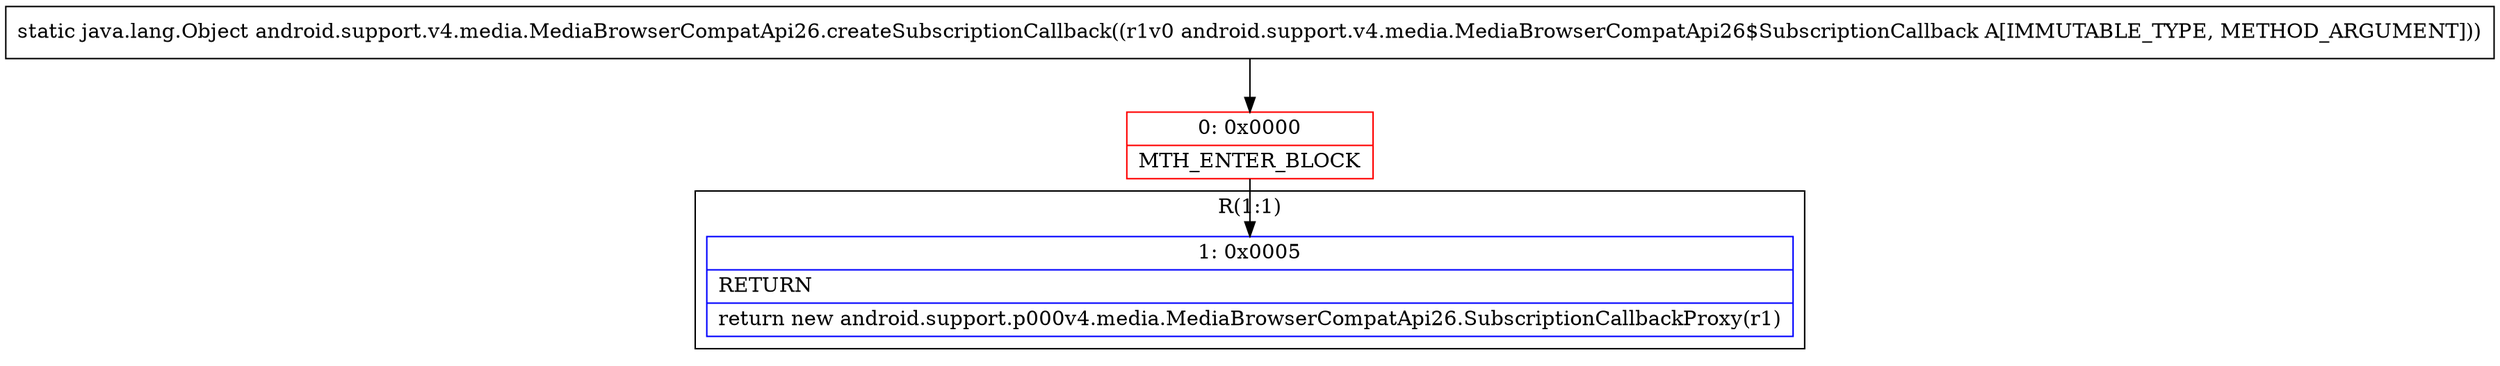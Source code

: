 digraph "CFG forandroid.support.v4.media.MediaBrowserCompatApi26.createSubscriptionCallback(Landroid\/support\/v4\/media\/MediaBrowserCompatApi26$SubscriptionCallback;)Ljava\/lang\/Object;" {
subgraph cluster_Region_163239137 {
label = "R(1:1)";
node [shape=record,color=blue];
Node_1 [shape=record,label="{1\:\ 0x0005|RETURN\l|return new android.support.p000v4.media.MediaBrowserCompatApi26.SubscriptionCallbackProxy(r1)\l}"];
}
Node_0 [shape=record,color=red,label="{0\:\ 0x0000|MTH_ENTER_BLOCK\l}"];
MethodNode[shape=record,label="{static java.lang.Object android.support.v4.media.MediaBrowserCompatApi26.createSubscriptionCallback((r1v0 android.support.v4.media.MediaBrowserCompatApi26$SubscriptionCallback A[IMMUTABLE_TYPE, METHOD_ARGUMENT])) }"];
MethodNode -> Node_0;
Node_0 -> Node_1;
}

